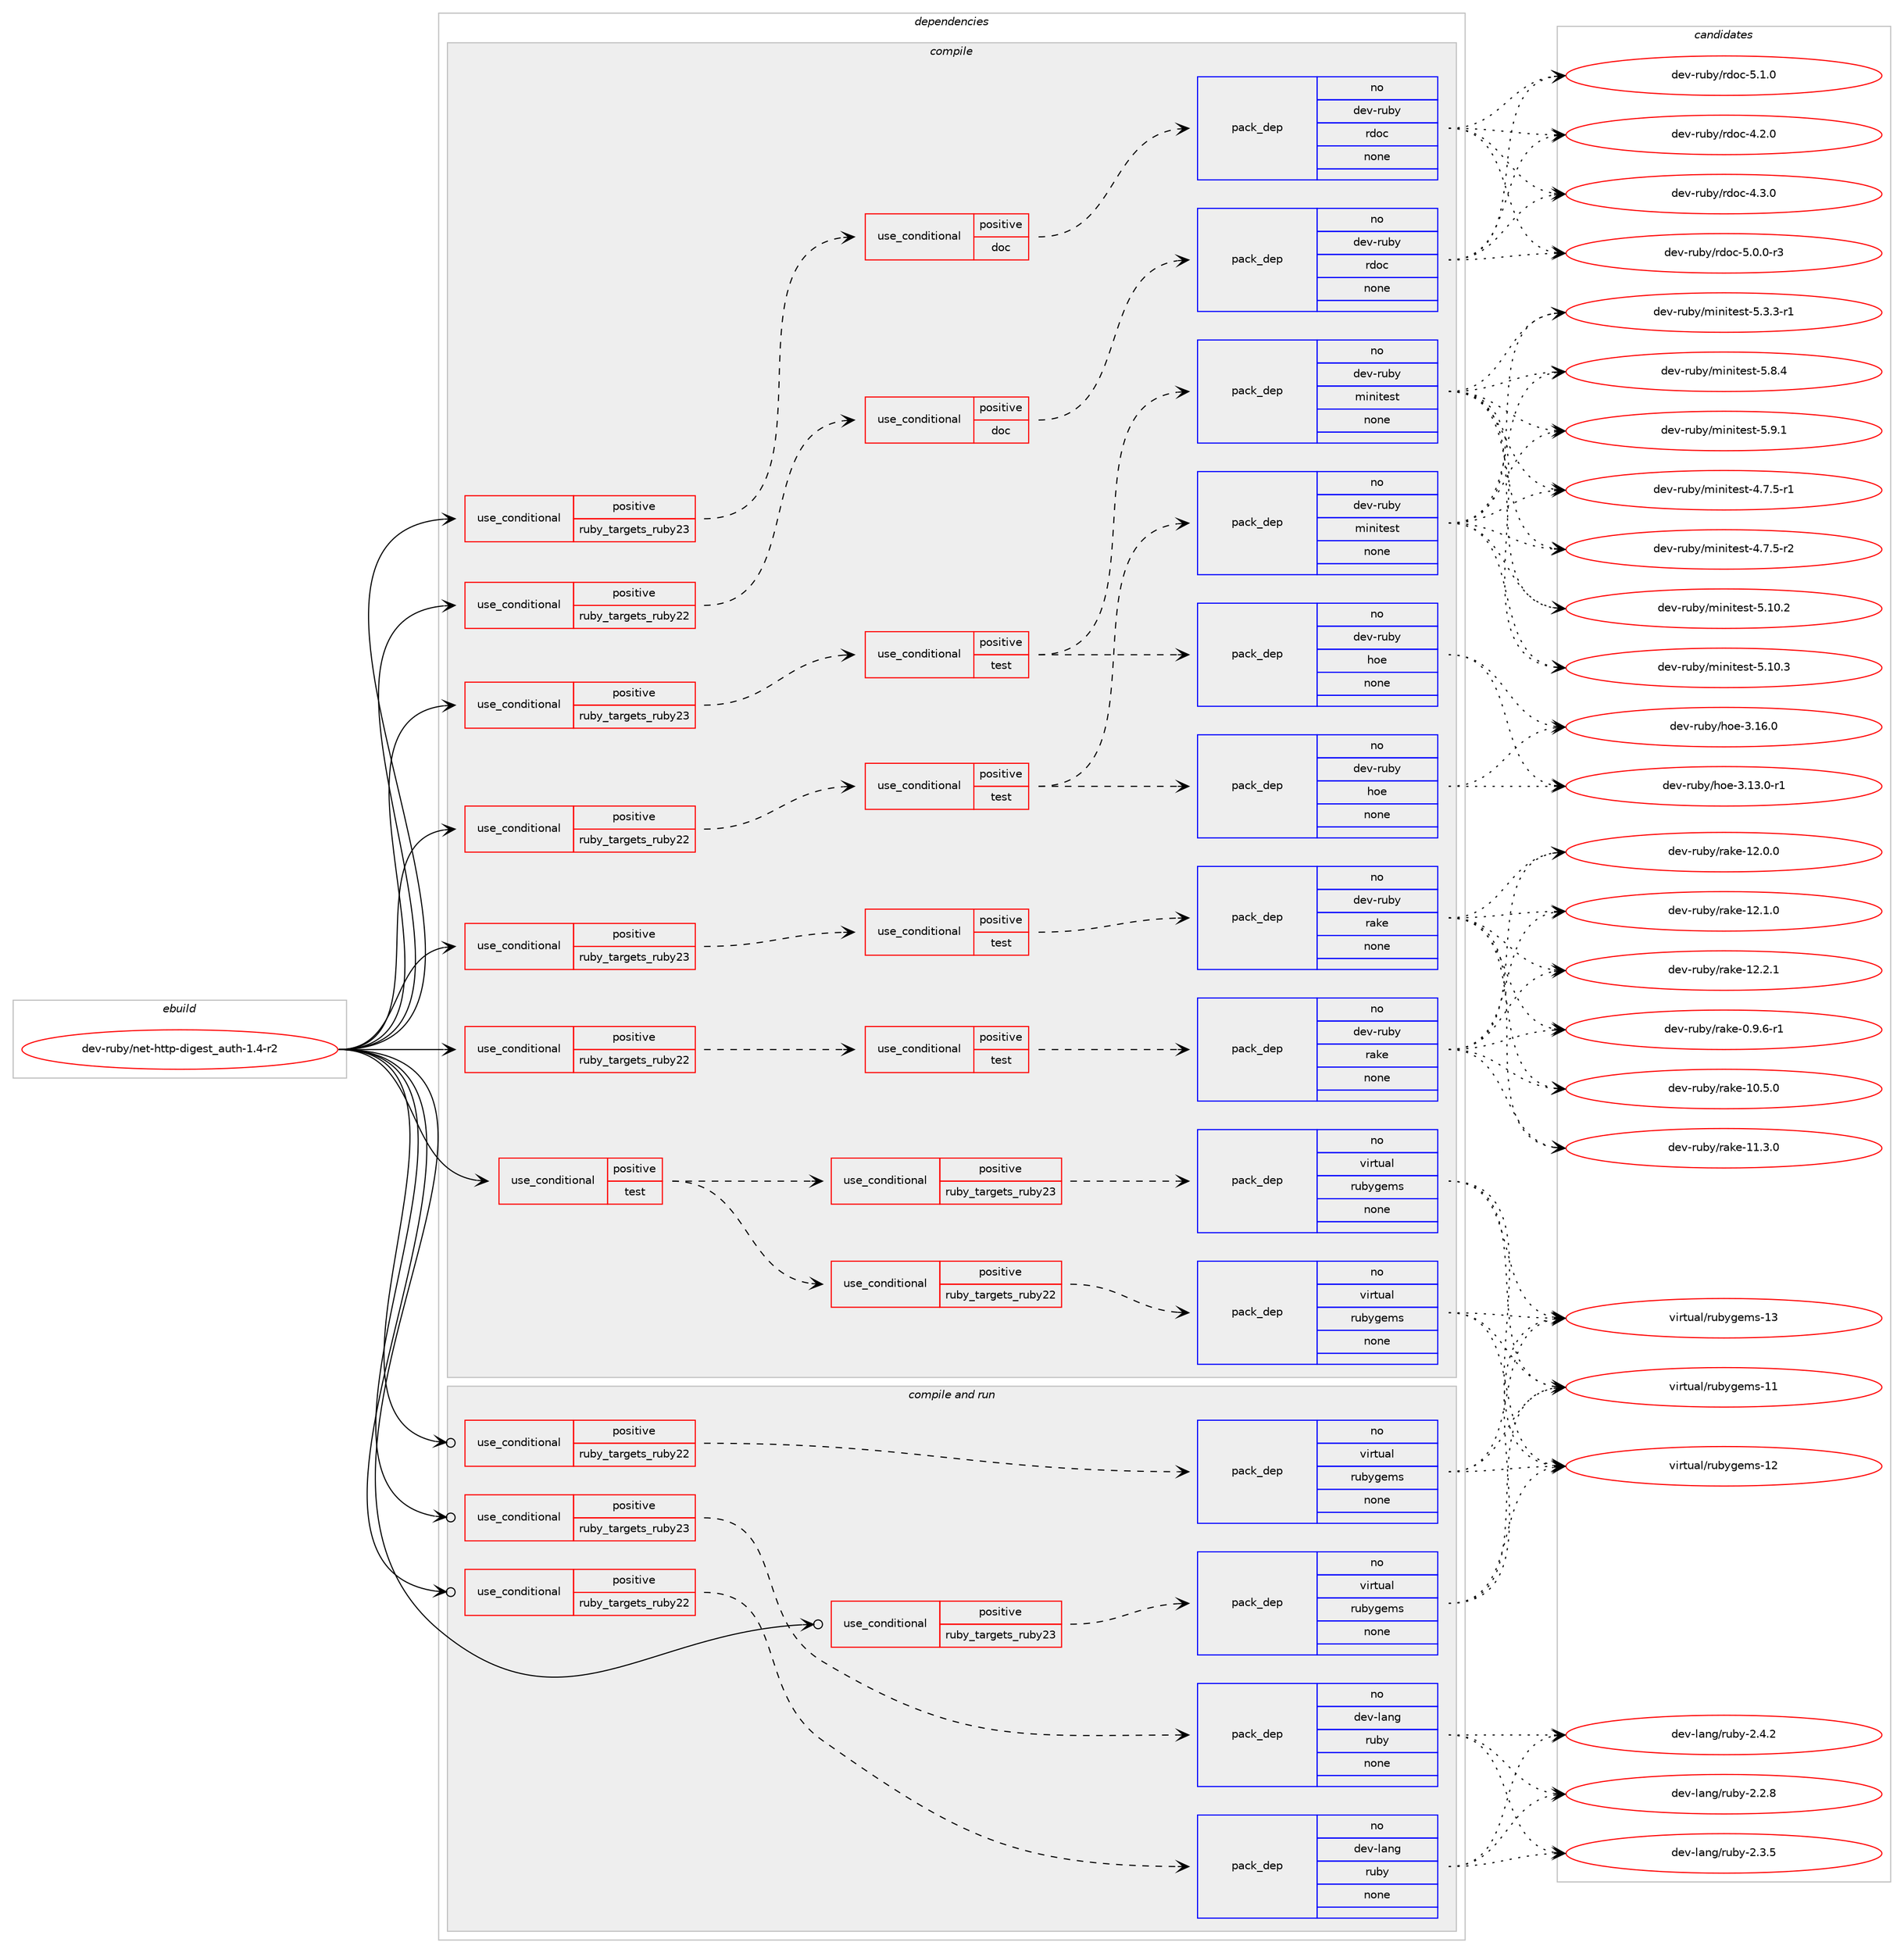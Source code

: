 digraph prolog {

# *************
# Graph options
# *************

newrank=true;
concentrate=true;
compound=true;
graph [rankdir=LR,fontname=Helvetica,fontsize=10,ranksep=1.5];#, ranksep=2.5, nodesep=0.2];
edge  [arrowhead=vee];
node  [fontname=Helvetica,fontsize=10];

# **********
# The ebuild
# **********

subgraph cluster_leftcol {
color=gray;
rank=same;
label=<<i>ebuild</i>>;
id [label="dev-ruby/net-http-digest_auth-1.4-r2", color=red, width=4, href="../dev-ruby/net-http-digest_auth-1.4-r2.svg"];
}

# ****************
# The dependencies
# ****************

subgraph cluster_midcol {
color=gray;
label=<<i>dependencies</i>>;
subgraph cluster_compile {
fillcolor="#eeeeee";
style=filled;
label=<<i>compile</i>>;
subgraph cond63029 {
dependency250058 [label=<<TABLE BORDER="0" CELLBORDER="1" CELLSPACING="0" CELLPADDING="4"><TR><TD ROWSPAN="3" CELLPADDING="10">use_conditional</TD></TR><TR><TD>positive</TD></TR><TR><TD>ruby_targets_ruby22</TD></TR></TABLE>>, shape=none, color=red];
subgraph cond63030 {
dependency250059 [label=<<TABLE BORDER="0" CELLBORDER="1" CELLSPACING="0" CELLPADDING="4"><TR><TD ROWSPAN="3" CELLPADDING="10">use_conditional</TD></TR><TR><TD>positive</TD></TR><TR><TD>doc</TD></TR></TABLE>>, shape=none, color=red];
subgraph pack182924 {
dependency250060 [label=<<TABLE BORDER="0" CELLBORDER="1" CELLSPACING="0" CELLPADDING="4" WIDTH="220"><TR><TD ROWSPAN="6" CELLPADDING="30">pack_dep</TD></TR><TR><TD WIDTH="110">no</TD></TR><TR><TD>dev-ruby</TD></TR><TR><TD>rdoc</TD></TR><TR><TD>none</TD></TR><TR><TD></TD></TR></TABLE>>, shape=none, color=blue];
}
dependency250059:e -> dependency250060:w [weight=20,style="dashed",arrowhead="vee"];
}
dependency250058:e -> dependency250059:w [weight=20,style="dashed",arrowhead="vee"];
}
id:e -> dependency250058:w [weight=20,style="solid",arrowhead="vee"];
subgraph cond63031 {
dependency250061 [label=<<TABLE BORDER="0" CELLBORDER="1" CELLSPACING="0" CELLPADDING="4"><TR><TD ROWSPAN="3" CELLPADDING="10">use_conditional</TD></TR><TR><TD>positive</TD></TR><TR><TD>ruby_targets_ruby22</TD></TR></TABLE>>, shape=none, color=red];
subgraph cond63032 {
dependency250062 [label=<<TABLE BORDER="0" CELLBORDER="1" CELLSPACING="0" CELLPADDING="4"><TR><TD ROWSPAN="3" CELLPADDING="10">use_conditional</TD></TR><TR><TD>positive</TD></TR><TR><TD>test</TD></TR></TABLE>>, shape=none, color=red];
subgraph pack182925 {
dependency250063 [label=<<TABLE BORDER="0" CELLBORDER="1" CELLSPACING="0" CELLPADDING="4" WIDTH="220"><TR><TD ROWSPAN="6" CELLPADDING="30">pack_dep</TD></TR><TR><TD WIDTH="110">no</TD></TR><TR><TD>dev-ruby</TD></TR><TR><TD>hoe</TD></TR><TR><TD>none</TD></TR><TR><TD></TD></TR></TABLE>>, shape=none, color=blue];
}
dependency250062:e -> dependency250063:w [weight=20,style="dashed",arrowhead="vee"];
subgraph pack182926 {
dependency250064 [label=<<TABLE BORDER="0" CELLBORDER="1" CELLSPACING="0" CELLPADDING="4" WIDTH="220"><TR><TD ROWSPAN="6" CELLPADDING="30">pack_dep</TD></TR><TR><TD WIDTH="110">no</TD></TR><TR><TD>dev-ruby</TD></TR><TR><TD>minitest</TD></TR><TR><TD>none</TD></TR><TR><TD></TD></TR></TABLE>>, shape=none, color=blue];
}
dependency250062:e -> dependency250064:w [weight=20,style="dashed",arrowhead="vee"];
}
dependency250061:e -> dependency250062:w [weight=20,style="dashed",arrowhead="vee"];
}
id:e -> dependency250061:w [weight=20,style="solid",arrowhead="vee"];
subgraph cond63033 {
dependency250065 [label=<<TABLE BORDER="0" CELLBORDER="1" CELLSPACING="0" CELLPADDING="4"><TR><TD ROWSPAN="3" CELLPADDING="10">use_conditional</TD></TR><TR><TD>positive</TD></TR><TR><TD>ruby_targets_ruby22</TD></TR></TABLE>>, shape=none, color=red];
subgraph cond63034 {
dependency250066 [label=<<TABLE BORDER="0" CELLBORDER="1" CELLSPACING="0" CELLPADDING="4"><TR><TD ROWSPAN="3" CELLPADDING="10">use_conditional</TD></TR><TR><TD>positive</TD></TR><TR><TD>test</TD></TR></TABLE>>, shape=none, color=red];
subgraph pack182927 {
dependency250067 [label=<<TABLE BORDER="0" CELLBORDER="1" CELLSPACING="0" CELLPADDING="4" WIDTH="220"><TR><TD ROWSPAN="6" CELLPADDING="30">pack_dep</TD></TR><TR><TD WIDTH="110">no</TD></TR><TR><TD>dev-ruby</TD></TR><TR><TD>rake</TD></TR><TR><TD>none</TD></TR><TR><TD></TD></TR></TABLE>>, shape=none, color=blue];
}
dependency250066:e -> dependency250067:w [weight=20,style="dashed",arrowhead="vee"];
}
dependency250065:e -> dependency250066:w [weight=20,style="dashed",arrowhead="vee"];
}
id:e -> dependency250065:w [weight=20,style="solid",arrowhead="vee"];
subgraph cond63035 {
dependency250068 [label=<<TABLE BORDER="0" CELLBORDER="1" CELLSPACING="0" CELLPADDING="4"><TR><TD ROWSPAN="3" CELLPADDING="10">use_conditional</TD></TR><TR><TD>positive</TD></TR><TR><TD>ruby_targets_ruby23</TD></TR></TABLE>>, shape=none, color=red];
subgraph cond63036 {
dependency250069 [label=<<TABLE BORDER="0" CELLBORDER="1" CELLSPACING="0" CELLPADDING="4"><TR><TD ROWSPAN="3" CELLPADDING="10">use_conditional</TD></TR><TR><TD>positive</TD></TR><TR><TD>doc</TD></TR></TABLE>>, shape=none, color=red];
subgraph pack182928 {
dependency250070 [label=<<TABLE BORDER="0" CELLBORDER="1" CELLSPACING="0" CELLPADDING="4" WIDTH="220"><TR><TD ROWSPAN="6" CELLPADDING="30">pack_dep</TD></TR><TR><TD WIDTH="110">no</TD></TR><TR><TD>dev-ruby</TD></TR><TR><TD>rdoc</TD></TR><TR><TD>none</TD></TR><TR><TD></TD></TR></TABLE>>, shape=none, color=blue];
}
dependency250069:e -> dependency250070:w [weight=20,style="dashed",arrowhead="vee"];
}
dependency250068:e -> dependency250069:w [weight=20,style="dashed",arrowhead="vee"];
}
id:e -> dependency250068:w [weight=20,style="solid",arrowhead="vee"];
subgraph cond63037 {
dependency250071 [label=<<TABLE BORDER="0" CELLBORDER="1" CELLSPACING="0" CELLPADDING="4"><TR><TD ROWSPAN="3" CELLPADDING="10">use_conditional</TD></TR><TR><TD>positive</TD></TR><TR><TD>ruby_targets_ruby23</TD></TR></TABLE>>, shape=none, color=red];
subgraph cond63038 {
dependency250072 [label=<<TABLE BORDER="0" CELLBORDER="1" CELLSPACING="0" CELLPADDING="4"><TR><TD ROWSPAN="3" CELLPADDING="10">use_conditional</TD></TR><TR><TD>positive</TD></TR><TR><TD>test</TD></TR></TABLE>>, shape=none, color=red];
subgraph pack182929 {
dependency250073 [label=<<TABLE BORDER="0" CELLBORDER="1" CELLSPACING="0" CELLPADDING="4" WIDTH="220"><TR><TD ROWSPAN="6" CELLPADDING="30">pack_dep</TD></TR><TR><TD WIDTH="110">no</TD></TR><TR><TD>dev-ruby</TD></TR><TR><TD>hoe</TD></TR><TR><TD>none</TD></TR><TR><TD></TD></TR></TABLE>>, shape=none, color=blue];
}
dependency250072:e -> dependency250073:w [weight=20,style="dashed",arrowhead="vee"];
subgraph pack182930 {
dependency250074 [label=<<TABLE BORDER="0" CELLBORDER="1" CELLSPACING="0" CELLPADDING="4" WIDTH="220"><TR><TD ROWSPAN="6" CELLPADDING="30">pack_dep</TD></TR><TR><TD WIDTH="110">no</TD></TR><TR><TD>dev-ruby</TD></TR><TR><TD>minitest</TD></TR><TR><TD>none</TD></TR><TR><TD></TD></TR></TABLE>>, shape=none, color=blue];
}
dependency250072:e -> dependency250074:w [weight=20,style="dashed",arrowhead="vee"];
}
dependency250071:e -> dependency250072:w [weight=20,style="dashed",arrowhead="vee"];
}
id:e -> dependency250071:w [weight=20,style="solid",arrowhead="vee"];
subgraph cond63039 {
dependency250075 [label=<<TABLE BORDER="0" CELLBORDER="1" CELLSPACING="0" CELLPADDING="4"><TR><TD ROWSPAN="3" CELLPADDING="10">use_conditional</TD></TR><TR><TD>positive</TD></TR><TR><TD>ruby_targets_ruby23</TD></TR></TABLE>>, shape=none, color=red];
subgraph cond63040 {
dependency250076 [label=<<TABLE BORDER="0" CELLBORDER="1" CELLSPACING="0" CELLPADDING="4"><TR><TD ROWSPAN="3" CELLPADDING="10">use_conditional</TD></TR><TR><TD>positive</TD></TR><TR><TD>test</TD></TR></TABLE>>, shape=none, color=red];
subgraph pack182931 {
dependency250077 [label=<<TABLE BORDER="0" CELLBORDER="1" CELLSPACING="0" CELLPADDING="4" WIDTH="220"><TR><TD ROWSPAN="6" CELLPADDING="30">pack_dep</TD></TR><TR><TD WIDTH="110">no</TD></TR><TR><TD>dev-ruby</TD></TR><TR><TD>rake</TD></TR><TR><TD>none</TD></TR><TR><TD></TD></TR></TABLE>>, shape=none, color=blue];
}
dependency250076:e -> dependency250077:w [weight=20,style="dashed",arrowhead="vee"];
}
dependency250075:e -> dependency250076:w [weight=20,style="dashed",arrowhead="vee"];
}
id:e -> dependency250075:w [weight=20,style="solid",arrowhead="vee"];
subgraph cond63041 {
dependency250078 [label=<<TABLE BORDER="0" CELLBORDER="1" CELLSPACING="0" CELLPADDING="4"><TR><TD ROWSPAN="3" CELLPADDING="10">use_conditional</TD></TR><TR><TD>positive</TD></TR><TR><TD>test</TD></TR></TABLE>>, shape=none, color=red];
subgraph cond63042 {
dependency250079 [label=<<TABLE BORDER="0" CELLBORDER="1" CELLSPACING="0" CELLPADDING="4"><TR><TD ROWSPAN="3" CELLPADDING="10">use_conditional</TD></TR><TR><TD>positive</TD></TR><TR><TD>ruby_targets_ruby22</TD></TR></TABLE>>, shape=none, color=red];
subgraph pack182932 {
dependency250080 [label=<<TABLE BORDER="0" CELLBORDER="1" CELLSPACING="0" CELLPADDING="4" WIDTH="220"><TR><TD ROWSPAN="6" CELLPADDING="30">pack_dep</TD></TR><TR><TD WIDTH="110">no</TD></TR><TR><TD>virtual</TD></TR><TR><TD>rubygems</TD></TR><TR><TD>none</TD></TR><TR><TD></TD></TR></TABLE>>, shape=none, color=blue];
}
dependency250079:e -> dependency250080:w [weight=20,style="dashed",arrowhead="vee"];
}
dependency250078:e -> dependency250079:w [weight=20,style="dashed",arrowhead="vee"];
subgraph cond63043 {
dependency250081 [label=<<TABLE BORDER="0" CELLBORDER="1" CELLSPACING="0" CELLPADDING="4"><TR><TD ROWSPAN="3" CELLPADDING="10">use_conditional</TD></TR><TR><TD>positive</TD></TR><TR><TD>ruby_targets_ruby23</TD></TR></TABLE>>, shape=none, color=red];
subgraph pack182933 {
dependency250082 [label=<<TABLE BORDER="0" CELLBORDER="1" CELLSPACING="0" CELLPADDING="4" WIDTH="220"><TR><TD ROWSPAN="6" CELLPADDING="30">pack_dep</TD></TR><TR><TD WIDTH="110">no</TD></TR><TR><TD>virtual</TD></TR><TR><TD>rubygems</TD></TR><TR><TD>none</TD></TR><TR><TD></TD></TR></TABLE>>, shape=none, color=blue];
}
dependency250081:e -> dependency250082:w [weight=20,style="dashed",arrowhead="vee"];
}
dependency250078:e -> dependency250081:w [weight=20,style="dashed",arrowhead="vee"];
}
id:e -> dependency250078:w [weight=20,style="solid",arrowhead="vee"];
}
subgraph cluster_compileandrun {
fillcolor="#eeeeee";
style=filled;
label=<<i>compile and run</i>>;
subgraph cond63044 {
dependency250083 [label=<<TABLE BORDER="0" CELLBORDER="1" CELLSPACING="0" CELLPADDING="4"><TR><TD ROWSPAN="3" CELLPADDING="10">use_conditional</TD></TR><TR><TD>positive</TD></TR><TR><TD>ruby_targets_ruby22</TD></TR></TABLE>>, shape=none, color=red];
subgraph pack182934 {
dependency250084 [label=<<TABLE BORDER="0" CELLBORDER="1" CELLSPACING="0" CELLPADDING="4" WIDTH="220"><TR><TD ROWSPAN="6" CELLPADDING="30">pack_dep</TD></TR><TR><TD WIDTH="110">no</TD></TR><TR><TD>dev-lang</TD></TR><TR><TD>ruby</TD></TR><TR><TD>none</TD></TR><TR><TD></TD></TR></TABLE>>, shape=none, color=blue];
}
dependency250083:e -> dependency250084:w [weight=20,style="dashed",arrowhead="vee"];
}
id:e -> dependency250083:w [weight=20,style="solid",arrowhead="odotvee"];
subgraph cond63045 {
dependency250085 [label=<<TABLE BORDER="0" CELLBORDER="1" CELLSPACING="0" CELLPADDING="4"><TR><TD ROWSPAN="3" CELLPADDING="10">use_conditional</TD></TR><TR><TD>positive</TD></TR><TR><TD>ruby_targets_ruby22</TD></TR></TABLE>>, shape=none, color=red];
subgraph pack182935 {
dependency250086 [label=<<TABLE BORDER="0" CELLBORDER="1" CELLSPACING="0" CELLPADDING="4" WIDTH="220"><TR><TD ROWSPAN="6" CELLPADDING="30">pack_dep</TD></TR><TR><TD WIDTH="110">no</TD></TR><TR><TD>virtual</TD></TR><TR><TD>rubygems</TD></TR><TR><TD>none</TD></TR><TR><TD></TD></TR></TABLE>>, shape=none, color=blue];
}
dependency250085:e -> dependency250086:w [weight=20,style="dashed",arrowhead="vee"];
}
id:e -> dependency250085:w [weight=20,style="solid",arrowhead="odotvee"];
subgraph cond63046 {
dependency250087 [label=<<TABLE BORDER="0" CELLBORDER="1" CELLSPACING="0" CELLPADDING="4"><TR><TD ROWSPAN="3" CELLPADDING="10">use_conditional</TD></TR><TR><TD>positive</TD></TR><TR><TD>ruby_targets_ruby23</TD></TR></TABLE>>, shape=none, color=red];
subgraph pack182936 {
dependency250088 [label=<<TABLE BORDER="0" CELLBORDER="1" CELLSPACING="0" CELLPADDING="4" WIDTH="220"><TR><TD ROWSPAN="6" CELLPADDING="30">pack_dep</TD></TR><TR><TD WIDTH="110">no</TD></TR><TR><TD>dev-lang</TD></TR><TR><TD>ruby</TD></TR><TR><TD>none</TD></TR><TR><TD></TD></TR></TABLE>>, shape=none, color=blue];
}
dependency250087:e -> dependency250088:w [weight=20,style="dashed",arrowhead="vee"];
}
id:e -> dependency250087:w [weight=20,style="solid",arrowhead="odotvee"];
subgraph cond63047 {
dependency250089 [label=<<TABLE BORDER="0" CELLBORDER="1" CELLSPACING="0" CELLPADDING="4"><TR><TD ROWSPAN="3" CELLPADDING="10">use_conditional</TD></TR><TR><TD>positive</TD></TR><TR><TD>ruby_targets_ruby23</TD></TR></TABLE>>, shape=none, color=red];
subgraph pack182937 {
dependency250090 [label=<<TABLE BORDER="0" CELLBORDER="1" CELLSPACING="0" CELLPADDING="4" WIDTH="220"><TR><TD ROWSPAN="6" CELLPADDING="30">pack_dep</TD></TR><TR><TD WIDTH="110">no</TD></TR><TR><TD>virtual</TD></TR><TR><TD>rubygems</TD></TR><TR><TD>none</TD></TR><TR><TD></TD></TR></TABLE>>, shape=none, color=blue];
}
dependency250089:e -> dependency250090:w [weight=20,style="dashed",arrowhead="vee"];
}
id:e -> dependency250089:w [weight=20,style="solid",arrowhead="odotvee"];
}
subgraph cluster_run {
fillcolor="#eeeeee";
style=filled;
label=<<i>run</i>>;
}
}

# **************
# The candidates
# **************

subgraph cluster_choices {
rank=same;
color=gray;
label=<<i>candidates</i>>;

subgraph choice182924 {
color=black;
nodesep=1;
choice10010111845114117981214711410011199455246504648 [label="dev-ruby/rdoc-4.2.0", color=red, width=4,href="../dev-ruby/rdoc-4.2.0.svg"];
choice10010111845114117981214711410011199455246514648 [label="dev-ruby/rdoc-4.3.0", color=red, width=4,href="../dev-ruby/rdoc-4.3.0.svg"];
choice100101118451141179812147114100111994553464846484511451 [label="dev-ruby/rdoc-5.0.0-r3", color=red, width=4,href="../dev-ruby/rdoc-5.0.0-r3.svg"];
choice10010111845114117981214711410011199455346494648 [label="dev-ruby/rdoc-5.1.0", color=red, width=4,href="../dev-ruby/rdoc-5.1.0.svg"];
dependency250060:e -> choice10010111845114117981214711410011199455246504648:w [style=dotted,weight="100"];
dependency250060:e -> choice10010111845114117981214711410011199455246514648:w [style=dotted,weight="100"];
dependency250060:e -> choice100101118451141179812147114100111994553464846484511451:w [style=dotted,weight="100"];
dependency250060:e -> choice10010111845114117981214711410011199455346494648:w [style=dotted,weight="100"];
}
subgraph choice182925 {
color=black;
nodesep=1;
choice100101118451141179812147104111101455146495146484511449 [label="dev-ruby/hoe-3.13.0-r1", color=red, width=4,href="../dev-ruby/hoe-3.13.0-r1.svg"];
choice10010111845114117981214710411110145514649544648 [label="dev-ruby/hoe-3.16.0", color=red, width=4,href="../dev-ruby/hoe-3.16.0.svg"];
dependency250063:e -> choice100101118451141179812147104111101455146495146484511449:w [style=dotted,weight="100"];
dependency250063:e -> choice10010111845114117981214710411110145514649544648:w [style=dotted,weight="100"];
}
subgraph choice182926 {
color=black;
nodesep=1;
choice1001011184511411798121471091051101051161011151164552465546534511449 [label="dev-ruby/minitest-4.7.5-r1", color=red, width=4,href="../dev-ruby/minitest-4.7.5-r1.svg"];
choice1001011184511411798121471091051101051161011151164552465546534511450 [label="dev-ruby/minitest-4.7.5-r2", color=red, width=4,href="../dev-ruby/minitest-4.7.5-r2.svg"];
choice10010111845114117981214710910511010511610111511645534649484650 [label="dev-ruby/minitest-5.10.2", color=red, width=4,href="../dev-ruby/minitest-5.10.2.svg"];
choice10010111845114117981214710910511010511610111511645534649484651 [label="dev-ruby/minitest-5.10.3", color=red, width=4,href="../dev-ruby/minitest-5.10.3.svg"];
choice1001011184511411798121471091051101051161011151164553465146514511449 [label="dev-ruby/minitest-5.3.3-r1", color=red, width=4,href="../dev-ruby/minitest-5.3.3-r1.svg"];
choice100101118451141179812147109105110105116101115116455346564652 [label="dev-ruby/minitest-5.8.4", color=red, width=4,href="../dev-ruby/minitest-5.8.4.svg"];
choice100101118451141179812147109105110105116101115116455346574649 [label="dev-ruby/minitest-5.9.1", color=red, width=4,href="../dev-ruby/minitest-5.9.1.svg"];
dependency250064:e -> choice1001011184511411798121471091051101051161011151164552465546534511449:w [style=dotted,weight="100"];
dependency250064:e -> choice1001011184511411798121471091051101051161011151164552465546534511450:w [style=dotted,weight="100"];
dependency250064:e -> choice10010111845114117981214710910511010511610111511645534649484650:w [style=dotted,weight="100"];
dependency250064:e -> choice10010111845114117981214710910511010511610111511645534649484651:w [style=dotted,weight="100"];
dependency250064:e -> choice1001011184511411798121471091051101051161011151164553465146514511449:w [style=dotted,weight="100"];
dependency250064:e -> choice100101118451141179812147109105110105116101115116455346564652:w [style=dotted,weight="100"];
dependency250064:e -> choice100101118451141179812147109105110105116101115116455346574649:w [style=dotted,weight="100"];
}
subgraph choice182927 {
color=black;
nodesep=1;
choice100101118451141179812147114971071014548465746544511449 [label="dev-ruby/rake-0.9.6-r1", color=red, width=4,href="../dev-ruby/rake-0.9.6-r1.svg"];
choice1001011184511411798121471149710710145494846534648 [label="dev-ruby/rake-10.5.0", color=red, width=4,href="../dev-ruby/rake-10.5.0.svg"];
choice1001011184511411798121471149710710145494946514648 [label="dev-ruby/rake-11.3.0", color=red, width=4,href="../dev-ruby/rake-11.3.0.svg"];
choice1001011184511411798121471149710710145495046484648 [label="dev-ruby/rake-12.0.0", color=red, width=4,href="../dev-ruby/rake-12.0.0.svg"];
choice1001011184511411798121471149710710145495046494648 [label="dev-ruby/rake-12.1.0", color=red, width=4,href="../dev-ruby/rake-12.1.0.svg"];
choice1001011184511411798121471149710710145495046504649 [label="dev-ruby/rake-12.2.1", color=red, width=4,href="../dev-ruby/rake-12.2.1.svg"];
dependency250067:e -> choice100101118451141179812147114971071014548465746544511449:w [style=dotted,weight="100"];
dependency250067:e -> choice1001011184511411798121471149710710145494846534648:w [style=dotted,weight="100"];
dependency250067:e -> choice1001011184511411798121471149710710145494946514648:w [style=dotted,weight="100"];
dependency250067:e -> choice1001011184511411798121471149710710145495046484648:w [style=dotted,weight="100"];
dependency250067:e -> choice1001011184511411798121471149710710145495046494648:w [style=dotted,weight="100"];
dependency250067:e -> choice1001011184511411798121471149710710145495046504649:w [style=dotted,weight="100"];
}
subgraph choice182928 {
color=black;
nodesep=1;
choice10010111845114117981214711410011199455246504648 [label="dev-ruby/rdoc-4.2.0", color=red, width=4,href="../dev-ruby/rdoc-4.2.0.svg"];
choice10010111845114117981214711410011199455246514648 [label="dev-ruby/rdoc-4.3.0", color=red, width=4,href="../dev-ruby/rdoc-4.3.0.svg"];
choice100101118451141179812147114100111994553464846484511451 [label="dev-ruby/rdoc-5.0.0-r3", color=red, width=4,href="../dev-ruby/rdoc-5.0.0-r3.svg"];
choice10010111845114117981214711410011199455346494648 [label="dev-ruby/rdoc-5.1.0", color=red, width=4,href="../dev-ruby/rdoc-5.1.0.svg"];
dependency250070:e -> choice10010111845114117981214711410011199455246504648:w [style=dotted,weight="100"];
dependency250070:e -> choice10010111845114117981214711410011199455246514648:w [style=dotted,weight="100"];
dependency250070:e -> choice100101118451141179812147114100111994553464846484511451:w [style=dotted,weight="100"];
dependency250070:e -> choice10010111845114117981214711410011199455346494648:w [style=dotted,weight="100"];
}
subgraph choice182929 {
color=black;
nodesep=1;
choice100101118451141179812147104111101455146495146484511449 [label="dev-ruby/hoe-3.13.0-r1", color=red, width=4,href="../dev-ruby/hoe-3.13.0-r1.svg"];
choice10010111845114117981214710411110145514649544648 [label="dev-ruby/hoe-3.16.0", color=red, width=4,href="../dev-ruby/hoe-3.16.0.svg"];
dependency250073:e -> choice100101118451141179812147104111101455146495146484511449:w [style=dotted,weight="100"];
dependency250073:e -> choice10010111845114117981214710411110145514649544648:w [style=dotted,weight="100"];
}
subgraph choice182930 {
color=black;
nodesep=1;
choice1001011184511411798121471091051101051161011151164552465546534511449 [label="dev-ruby/minitest-4.7.5-r1", color=red, width=4,href="../dev-ruby/minitest-4.7.5-r1.svg"];
choice1001011184511411798121471091051101051161011151164552465546534511450 [label="dev-ruby/minitest-4.7.5-r2", color=red, width=4,href="../dev-ruby/minitest-4.7.5-r2.svg"];
choice10010111845114117981214710910511010511610111511645534649484650 [label="dev-ruby/minitest-5.10.2", color=red, width=4,href="../dev-ruby/minitest-5.10.2.svg"];
choice10010111845114117981214710910511010511610111511645534649484651 [label="dev-ruby/minitest-5.10.3", color=red, width=4,href="../dev-ruby/minitest-5.10.3.svg"];
choice1001011184511411798121471091051101051161011151164553465146514511449 [label="dev-ruby/minitest-5.3.3-r1", color=red, width=4,href="../dev-ruby/minitest-5.3.3-r1.svg"];
choice100101118451141179812147109105110105116101115116455346564652 [label="dev-ruby/minitest-5.8.4", color=red, width=4,href="../dev-ruby/minitest-5.8.4.svg"];
choice100101118451141179812147109105110105116101115116455346574649 [label="dev-ruby/minitest-5.9.1", color=red, width=4,href="../dev-ruby/minitest-5.9.1.svg"];
dependency250074:e -> choice1001011184511411798121471091051101051161011151164552465546534511449:w [style=dotted,weight="100"];
dependency250074:e -> choice1001011184511411798121471091051101051161011151164552465546534511450:w [style=dotted,weight="100"];
dependency250074:e -> choice10010111845114117981214710910511010511610111511645534649484650:w [style=dotted,weight="100"];
dependency250074:e -> choice10010111845114117981214710910511010511610111511645534649484651:w [style=dotted,weight="100"];
dependency250074:e -> choice1001011184511411798121471091051101051161011151164553465146514511449:w [style=dotted,weight="100"];
dependency250074:e -> choice100101118451141179812147109105110105116101115116455346564652:w [style=dotted,weight="100"];
dependency250074:e -> choice100101118451141179812147109105110105116101115116455346574649:w [style=dotted,weight="100"];
}
subgraph choice182931 {
color=black;
nodesep=1;
choice100101118451141179812147114971071014548465746544511449 [label="dev-ruby/rake-0.9.6-r1", color=red, width=4,href="../dev-ruby/rake-0.9.6-r1.svg"];
choice1001011184511411798121471149710710145494846534648 [label="dev-ruby/rake-10.5.0", color=red, width=4,href="../dev-ruby/rake-10.5.0.svg"];
choice1001011184511411798121471149710710145494946514648 [label="dev-ruby/rake-11.3.0", color=red, width=4,href="../dev-ruby/rake-11.3.0.svg"];
choice1001011184511411798121471149710710145495046484648 [label="dev-ruby/rake-12.0.0", color=red, width=4,href="../dev-ruby/rake-12.0.0.svg"];
choice1001011184511411798121471149710710145495046494648 [label="dev-ruby/rake-12.1.0", color=red, width=4,href="../dev-ruby/rake-12.1.0.svg"];
choice1001011184511411798121471149710710145495046504649 [label="dev-ruby/rake-12.2.1", color=red, width=4,href="../dev-ruby/rake-12.2.1.svg"];
dependency250077:e -> choice100101118451141179812147114971071014548465746544511449:w [style=dotted,weight="100"];
dependency250077:e -> choice1001011184511411798121471149710710145494846534648:w [style=dotted,weight="100"];
dependency250077:e -> choice1001011184511411798121471149710710145494946514648:w [style=dotted,weight="100"];
dependency250077:e -> choice1001011184511411798121471149710710145495046484648:w [style=dotted,weight="100"];
dependency250077:e -> choice1001011184511411798121471149710710145495046494648:w [style=dotted,weight="100"];
dependency250077:e -> choice1001011184511411798121471149710710145495046504649:w [style=dotted,weight="100"];
}
subgraph choice182932 {
color=black;
nodesep=1;
choice118105114116117971084711411798121103101109115454949 [label="virtual/rubygems-11", color=red, width=4,href="../virtual/rubygems-11.svg"];
choice118105114116117971084711411798121103101109115454950 [label="virtual/rubygems-12", color=red, width=4,href="../virtual/rubygems-12.svg"];
choice118105114116117971084711411798121103101109115454951 [label="virtual/rubygems-13", color=red, width=4,href="../virtual/rubygems-13.svg"];
dependency250080:e -> choice118105114116117971084711411798121103101109115454949:w [style=dotted,weight="100"];
dependency250080:e -> choice118105114116117971084711411798121103101109115454950:w [style=dotted,weight="100"];
dependency250080:e -> choice118105114116117971084711411798121103101109115454951:w [style=dotted,weight="100"];
}
subgraph choice182933 {
color=black;
nodesep=1;
choice118105114116117971084711411798121103101109115454949 [label="virtual/rubygems-11", color=red, width=4,href="../virtual/rubygems-11.svg"];
choice118105114116117971084711411798121103101109115454950 [label="virtual/rubygems-12", color=red, width=4,href="../virtual/rubygems-12.svg"];
choice118105114116117971084711411798121103101109115454951 [label="virtual/rubygems-13", color=red, width=4,href="../virtual/rubygems-13.svg"];
dependency250082:e -> choice118105114116117971084711411798121103101109115454949:w [style=dotted,weight="100"];
dependency250082:e -> choice118105114116117971084711411798121103101109115454950:w [style=dotted,weight="100"];
dependency250082:e -> choice118105114116117971084711411798121103101109115454951:w [style=dotted,weight="100"];
}
subgraph choice182934 {
color=black;
nodesep=1;
choice10010111845108971101034711411798121455046504656 [label="dev-lang/ruby-2.2.8", color=red, width=4,href="../dev-lang/ruby-2.2.8.svg"];
choice10010111845108971101034711411798121455046514653 [label="dev-lang/ruby-2.3.5", color=red, width=4,href="../dev-lang/ruby-2.3.5.svg"];
choice10010111845108971101034711411798121455046524650 [label="dev-lang/ruby-2.4.2", color=red, width=4,href="../dev-lang/ruby-2.4.2.svg"];
dependency250084:e -> choice10010111845108971101034711411798121455046504656:w [style=dotted,weight="100"];
dependency250084:e -> choice10010111845108971101034711411798121455046514653:w [style=dotted,weight="100"];
dependency250084:e -> choice10010111845108971101034711411798121455046524650:w [style=dotted,weight="100"];
}
subgraph choice182935 {
color=black;
nodesep=1;
choice118105114116117971084711411798121103101109115454949 [label="virtual/rubygems-11", color=red, width=4,href="../virtual/rubygems-11.svg"];
choice118105114116117971084711411798121103101109115454950 [label="virtual/rubygems-12", color=red, width=4,href="../virtual/rubygems-12.svg"];
choice118105114116117971084711411798121103101109115454951 [label="virtual/rubygems-13", color=red, width=4,href="../virtual/rubygems-13.svg"];
dependency250086:e -> choice118105114116117971084711411798121103101109115454949:w [style=dotted,weight="100"];
dependency250086:e -> choice118105114116117971084711411798121103101109115454950:w [style=dotted,weight="100"];
dependency250086:e -> choice118105114116117971084711411798121103101109115454951:w [style=dotted,weight="100"];
}
subgraph choice182936 {
color=black;
nodesep=1;
choice10010111845108971101034711411798121455046504656 [label="dev-lang/ruby-2.2.8", color=red, width=4,href="../dev-lang/ruby-2.2.8.svg"];
choice10010111845108971101034711411798121455046514653 [label="dev-lang/ruby-2.3.5", color=red, width=4,href="../dev-lang/ruby-2.3.5.svg"];
choice10010111845108971101034711411798121455046524650 [label="dev-lang/ruby-2.4.2", color=red, width=4,href="../dev-lang/ruby-2.4.2.svg"];
dependency250088:e -> choice10010111845108971101034711411798121455046504656:w [style=dotted,weight="100"];
dependency250088:e -> choice10010111845108971101034711411798121455046514653:w [style=dotted,weight="100"];
dependency250088:e -> choice10010111845108971101034711411798121455046524650:w [style=dotted,weight="100"];
}
subgraph choice182937 {
color=black;
nodesep=1;
choice118105114116117971084711411798121103101109115454949 [label="virtual/rubygems-11", color=red, width=4,href="../virtual/rubygems-11.svg"];
choice118105114116117971084711411798121103101109115454950 [label="virtual/rubygems-12", color=red, width=4,href="../virtual/rubygems-12.svg"];
choice118105114116117971084711411798121103101109115454951 [label="virtual/rubygems-13", color=red, width=4,href="../virtual/rubygems-13.svg"];
dependency250090:e -> choice118105114116117971084711411798121103101109115454949:w [style=dotted,weight="100"];
dependency250090:e -> choice118105114116117971084711411798121103101109115454950:w [style=dotted,weight="100"];
dependency250090:e -> choice118105114116117971084711411798121103101109115454951:w [style=dotted,weight="100"];
}
}

}
